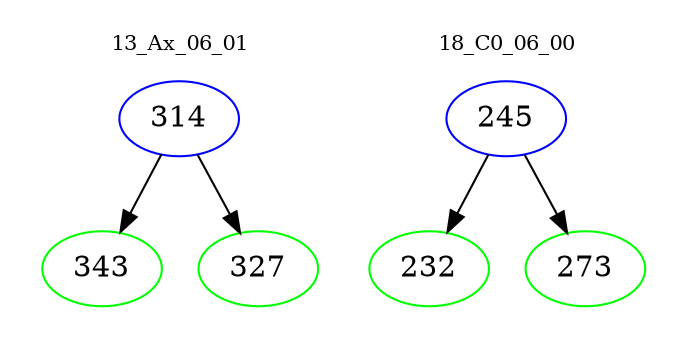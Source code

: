 digraph{
subgraph cluster_0 {
color = white
label = "13_Ax_06_01";
fontsize=10;
T0_314 [label="314", color="blue"]
T0_314 -> T0_343 [color="black"]
T0_343 [label="343", color="green"]
T0_314 -> T0_327 [color="black"]
T0_327 [label="327", color="green"]
}
subgraph cluster_1 {
color = white
label = "18_C0_06_00";
fontsize=10;
T1_245 [label="245", color="blue"]
T1_245 -> T1_232 [color="black"]
T1_232 [label="232", color="green"]
T1_245 -> T1_273 [color="black"]
T1_273 [label="273", color="green"]
}
}
